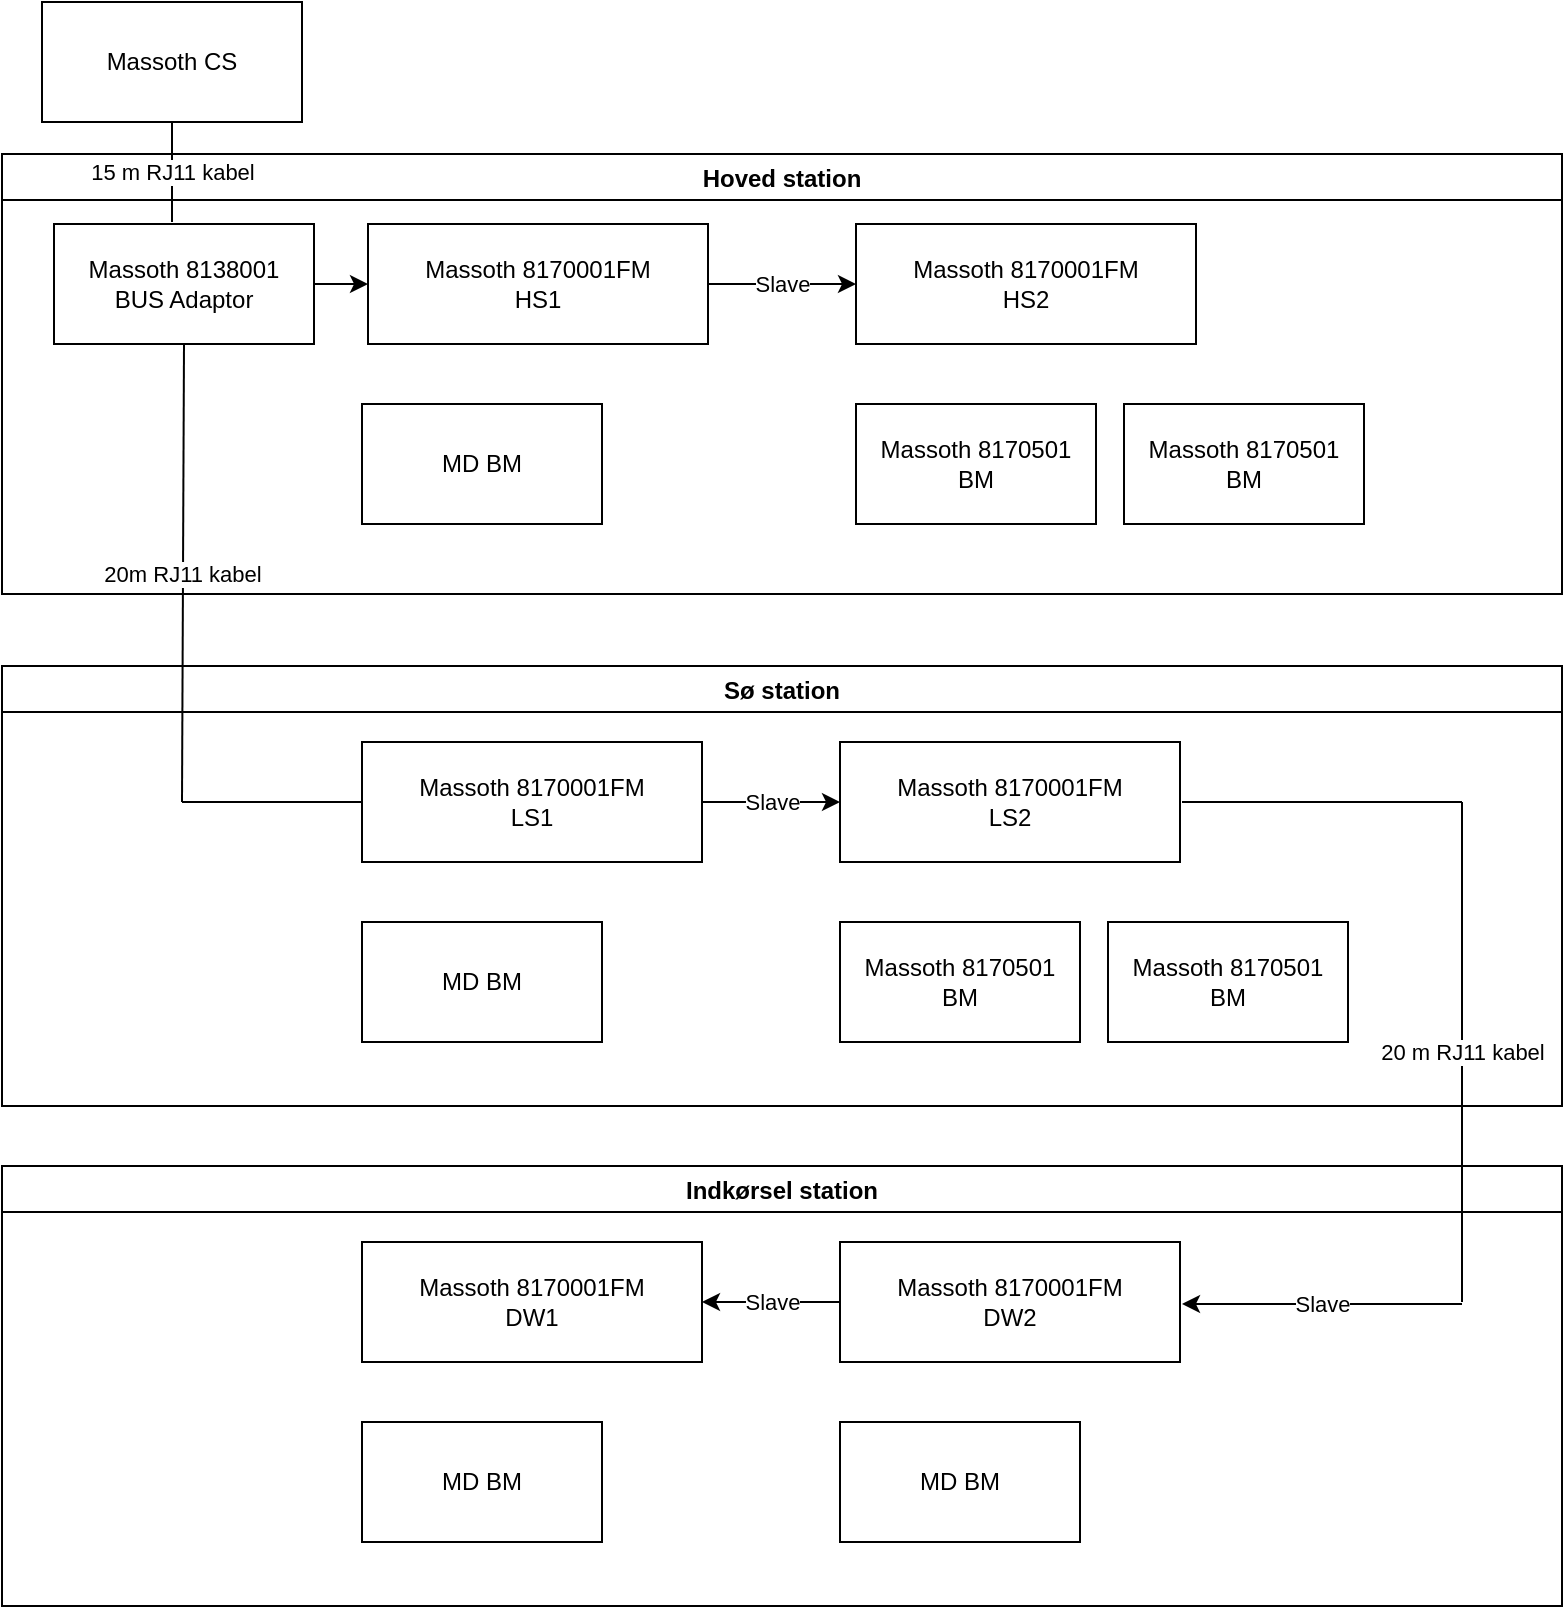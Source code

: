 <mxfile version="19.0.0" type="github">
  <diagram id="dmieQwYUUAP63awEwlh5" name="Page-1">
    <mxGraphModel dx="1101" dy="754" grid="1" gridSize="10" guides="1" tooltips="1" connect="1" arrows="1" fold="1" page="1" pageScale="1" pageWidth="827" pageHeight="1169" math="0" shadow="0">
      <root>
        <mxCell id="0" />
        <mxCell id="1" parent="0" />
        <mxCell id="7N787UUlXTNlcEC6xHam-56" value="Indkørsel station" style="swimlane;" parent="1" vertex="1">
          <mxGeometry x="20" y="592" width="780" height="220" as="geometry" />
        </mxCell>
        <mxCell id="7N787UUlXTNlcEC6xHam-71" value="MD BM" style="rounded=0;whiteSpace=wrap;html=1;" parent="7N787UUlXTNlcEC6xHam-56" vertex="1">
          <mxGeometry x="180" y="128" width="120" height="60" as="geometry" />
        </mxCell>
        <mxCell id="g0L1-y3GfQ9ImoboEQg--7" value="MD BM" style="rounded=0;whiteSpace=wrap;html=1;" parent="7N787UUlXTNlcEC6xHam-56" vertex="1">
          <mxGeometry x="419" y="128" width="120" height="60" as="geometry" />
        </mxCell>
        <mxCell id="04456FXk7IYrC3aViEbB-2" value="Massoth 8170001FM&lt;br&gt;DW2" style="rounded=0;whiteSpace=wrap;html=1;" vertex="1" parent="7N787UUlXTNlcEC6xHam-56">
          <mxGeometry x="419" y="38" width="170" height="60" as="geometry" />
        </mxCell>
        <mxCell id="04456FXk7IYrC3aViEbB-6" value="Massoth 8170001FM&lt;br&gt;DW1" style="rounded=0;whiteSpace=wrap;html=1;" vertex="1" parent="7N787UUlXTNlcEC6xHam-56">
          <mxGeometry x="180" y="38" width="170" height="60" as="geometry" />
        </mxCell>
        <mxCell id="7N787UUlXTNlcEC6xHam-48" value="Slave" style="edgeStyle=orthogonalEdgeStyle;rounded=0;orthogonalLoop=1;jettySize=auto;html=1;exitX=0;exitY=0.5;exitDx=0;exitDy=0;entryX=1;entryY=0.5;entryDx=0;entryDy=0;" parent="7N787UUlXTNlcEC6xHam-56" source="04456FXk7IYrC3aViEbB-2" target="04456FXk7IYrC3aViEbB-6" edge="1">
          <mxGeometry relative="1" as="geometry">
            <mxPoint x="370" y="69" as="sourcePoint" />
            <mxPoint x="310" y="70" as="targetPoint" />
          </mxGeometry>
        </mxCell>
        <mxCell id="04456FXk7IYrC3aViEbB-4" value="" style="edgeStyle=orthogonalEdgeStyle;rounded=0;orthogonalLoop=1;jettySize=auto;html=1;" edge="1" parent="1" source="7N787UUlXTNlcEC6xHam-15" target="04456FXk7IYrC3aViEbB-3">
          <mxGeometry relative="1" as="geometry" />
        </mxCell>
        <mxCell id="7N787UUlXTNlcEC6xHam-15" value="Massoth 8138001&lt;br&gt;BUS Adaptor" style="rounded=0;whiteSpace=wrap;html=1;" parent="1" vertex="1">
          <mxGeometry x="46" y="121" width="130" height="60" as="geometry" />
        </mxCell>
        <mxCell id="7N787UUlXTNlcEC6xHam-28" value="" style="endArrow=none;html=1;rounded=0;entryX=1;entryY=0.5;entryDx=0;entryDy=0;exitX=0;exitY=0.5;exitDx=0;exitDy=0;" parent="1" target="7N787UUlXTNlcEC6xHam-15" edge="1">
          <mxGeometry width="50" height="50" relative="1" as="geometry">
            <mxPoint x="200" y="151" as="sourcePoint" />
            <mxPoint x="170" y="141" as="targetPoint" />
          </mxGeometry>
        </mxCell>
        <mxCell id="7N787UUlXTNlcEC6xHam-34" value="Hoved station" style="swimlane;" parent="1" vertex="1">
          <mxGeometry x="20" y="86" width="780" height="220" as="geometry" />
        </mxCell>
        <mxCell id="7N787UUlXTNlcEC6xHam-60" value="15 m RJ11 kabel" style="endArrow=none;html=1;rounded=0;entryX=0.5;entryY=1;entryDx=0;entryDy=0;" parent="7N787UUlXTNlcEC6xHam-34" target="7N787UUlXTNlcEC6xHam-59" edge="1">
          <mxGeometry width="50" height="50" relative="1" as="geometry">
            <mxPoint x="85" y="34" as="sourcePoint" />
            <mxPoint x="130" y="-16" as="targetPoint" />
          </mxGeometry>
        </mxCell>
        <mxCell id="7N787UUlXTNlcEC6xHam-12" value="MD BM" style="rounded=0;whiteSpace=wrap;html=1;" parent="7N787UUlXTNlcEC6xHam-34" vertex="1">
          <mxGeometry x="180" y="125" width="120" height="60" as="geometry" />
        </mxCell>
        <mxCell id="7N787UUlXTNlcEC6xHam-14" value="Massoth 8170001FM&lt;br&gt;HS2" style="rounded=0;whiteSpace=wrap;html=1;" parent="7N787UUlXTNlcEC6xHam-34" vertex="1">
          <mxGeometry x="427" y="35" width="170" height="60" as="geometry" />
        </mxCell>
        <mxCell id="7N787UUlXTNlcEC6xHam-65" value="Massoth 8170501&lt;br&gt;BM" style="rounded=0;whiteSpace=wrap;html=1;" parent="7N787UUlXTNlcEC6xHam-34" vertex="1">
          <mxGeometry x="427" y="125" width="120" height="60" as="geometry" />
        </mxCell>
        <mxCell id="7N787UUlXTNlcEC6xHam-66" value="Massoth 8170501&lt;br&gt;BM" style="rounded=0;whiteSpace=wrap;html=1;" parent="7N787UUlXTNlcEC6xHam-34" vertex="1">
          <mxGeometry x="561" y="125" width="120" height="60" as="geometry" />
        </mxCell>
        <mxCell id="04456FXk7IYrC3aViEbB-3" value="Massoth 8170001FM&lt;br&gt;HS1" style="rounded=0;whiteSpace=wrap;html=1;" vertex="1" parent="7N787UUlXTNlcEC6xHam-34">
          <mxGeometry x="183" y="35" width="170" height="60" as="geometry" />
        </mxCell>
        <mxCell id="7N787UUlXTNlcEC6xHam-23" value="Slave" style="edgeStyle=orthogonalEdgeStyle;rounded=0;orthogonalLoop=1;jettySize=auto;html=1;exitX=1;exitY=0.5;exitDx=0;exitDy=0;" parent="7N787UUlXTNlcEC6xHam-34" source="04456FXk7IYrC3aViEbB-3" target="7N787UUlXTNlcEC6xHam-14" edge="1">
          <mxGeometry relative="1" as="geometry">
            <mxPoint x="310" y="65" as="sourcePoint" />
          </mxGeometry>
        </mxCell>
        <mxCell id="7N787UUlXTNlcEC6xHam-44" value="" style="endArrow=none;html=1;rounded=0;exitX=0;exitY=0.5;exitDx=0;exitDy=0;" parent="1" edge="1">
          <mxGeometry width="50" height="50" relative="1" as="geometry">
            <mxPoint x="200" y="410" as="sourcePoint" />
            <mxPoint x="110" y="410" as="targetPoint" />
          </mxGeometry>
        </mxCell>
        <mxCell id="7N787UUlXTNlcEC6xHam-45" value="Sø station" style="swimlane;" parent="1" vertex="1">
          <mxGeometry x="20" y="342" width="780" height="220" as="geometry" />
        </mxCell>
        <mxCell id="7N787UUlXTNlcEC6xHam-62" value="MD BM" style="rounded=0;whiteSpace=wrap;html=1;" parent="7N787UUlXTNlcEC6xHam-45" vertex="1">
          <mxGeometry x="180" y="128" width="120" height="60" as="geometry" />
        </mxCell>
        <mxCell id="7N787UUlXTNlcEC6xHam-67" value="Massoth 8170501&lt;br&gt;BM" style="rounded=0;whiteSpace=wrap;html=1;" parent="7N787UUlXTNlcEC6xHam-45" vertex="1">
          <mxGeometry x="419" y="128" width="120" height="60" as="geometry" />
        </mxCell>
        <mxCell id="7N787UUlXTNlcEC6xHam-68" value="Massoth 8170501&lt;br&gt;BM" style="rounded=0;whiteSpace=wrap;html=1;" parent="7N787UUlXTNlcEC6xHam-45" vertex="1">
          <mxGeometry x="553" y="128" width="120" height="60" as="geometry" />
        </mxCell>
        <mxCell id="04456FXk7IYrC3aViEbB-1" value="Massoth 8170001FM&lt;br&gt;LS2" style="rounded=0;whiteSpace=wrap;html=1;" vertex="1" parent="7N787UUlXTNlcEC6xHam-45">
          <mxGeometry x="419" y="38" width="170" height="60" as="geometry" />
        </mxCell>
        <mxCell id="04456FXk7IYrC3aViEbB-5" value="Massoth 8170001FM&lt;br&gt;LS1" style="rounded=0;whiteSpace=wrap;html=1;" vertex="1" parent="7N787UUlXTNlcEC6xHam-45">
          <mxGeometry x="180" y="38" width="170" height="60" as="geometry" />
        </mxCell>
        <mxCell id="7N787UUlXTNlcEC6xHam-37" value="Slave" style="edgeStyle=orthogonalEdgeStyle;rounded=0;orthogonalLoop=1;jettySize=auto;html=1;exitX=1;exitY=0.5;exitDx=0;exitDy=0;entryX=0;entryY=0.5;entryDx=0;entryDy=0;" parent="7N787UUlXTNlcEC6xHam-45" source="04456FXk7IYrC3aViEbB-5" target="04456FXk7IYrC3aViEbB-1" edge="1">
          <mxGeometry relative="1" as="geometry">
            <mxPoint x="310" y="68" as="sourcePoint" />
            <mxPoint x="370" y="68" as="targetPoint" />
          </mxGeometry>
        </mxCell>
        <mxCell id="7N787UUlXTNlcEC6xHam-57" value="20 m RJ11 kabel" style="endArrow=none;html=1;rounded=0;" parent="7N787UUlXTNlcEC6xHam-45" edge="1">
          <mxGeometry width="50" height="50" relative="1" as="geometry">
            <mxPoint x="730" y="318" as="sourcePoint" />
            <mxPoint x="730" y="68" as="targetPoint" />
          </mxGeometry>
        </mxCell>
        <mxCell id="7N787UUlXTNlcEC6xHam-55" value="" style="endArrow=none;html=1;rounded=0;" parent="1" edge="1">
          <mxGeometry width="50" height="50" relative="1" as="geometry">
            <mxPoint x="610" y="410" as="sourcePoint" />
            <mxPoint x="750" y="410" as="targetPoint" />
          </mxGeometry>
        </mxCell>
        <mxCell id="7N787UUlXTNlcEC6xHam-58" value="20m RJ11 kabel" style="endArrow=none;html=1;rounded=0;entryX=0.5;entryY=1;entryDx=0;entryDy=0;" parent="1" target="7N787UUlXTNlcEC6xHam-15" edge="1">
          <mxGeometry width="50" height="50" relative="1" as="geometry">
            <mxPoint x="110" y="410" as="sourcePoint" />
            <mxPoint x="430" y="360" as="targetPoint" />
          </mxGeometry>
        </mxCell>
        <mxCell id="7N787UUlXTNlcEC6xHam-59" value="Massoth CS" style="rounded=0;whiteSpace=wrap;html=1;" parent="1" vertex="1">
          <mxGeometry x="40" y="10" width="130" height="60" as="geometry" />
        </mxCell>
        <mxCell id="7N787UUlXTNlcEC6xHam-70" value="" style="edgeStyle=orthogonalEdgeStyle;rounded=0;orthogonalLoop=1;jettySize=auto;html=1;" parent="1" edge="1">
          <mxGeometry relative="1" as="geometry">
            <mxPoint x="386" y="748" as="targetPoint" />
          </mxGeometry>
        </mxCell>
        <mxCell id="g0L1-y3GfQ9ImoboEQg--4" value="Slave" style="endArrow=classic;html=1;rounded=0;" parent="1" edge="1">
          <mxGeometry width="50" height="50" relative="1" as="geometry">
            <mxPoint x="750" y="661" as="sourcePoint" />
            <mxPoint x="610" y="661" as="targetPoint" />
          </mxGeometry>
        </mxCell>
      </root>
    </mxGraphModel>
  </diagram>
</mxfile>
